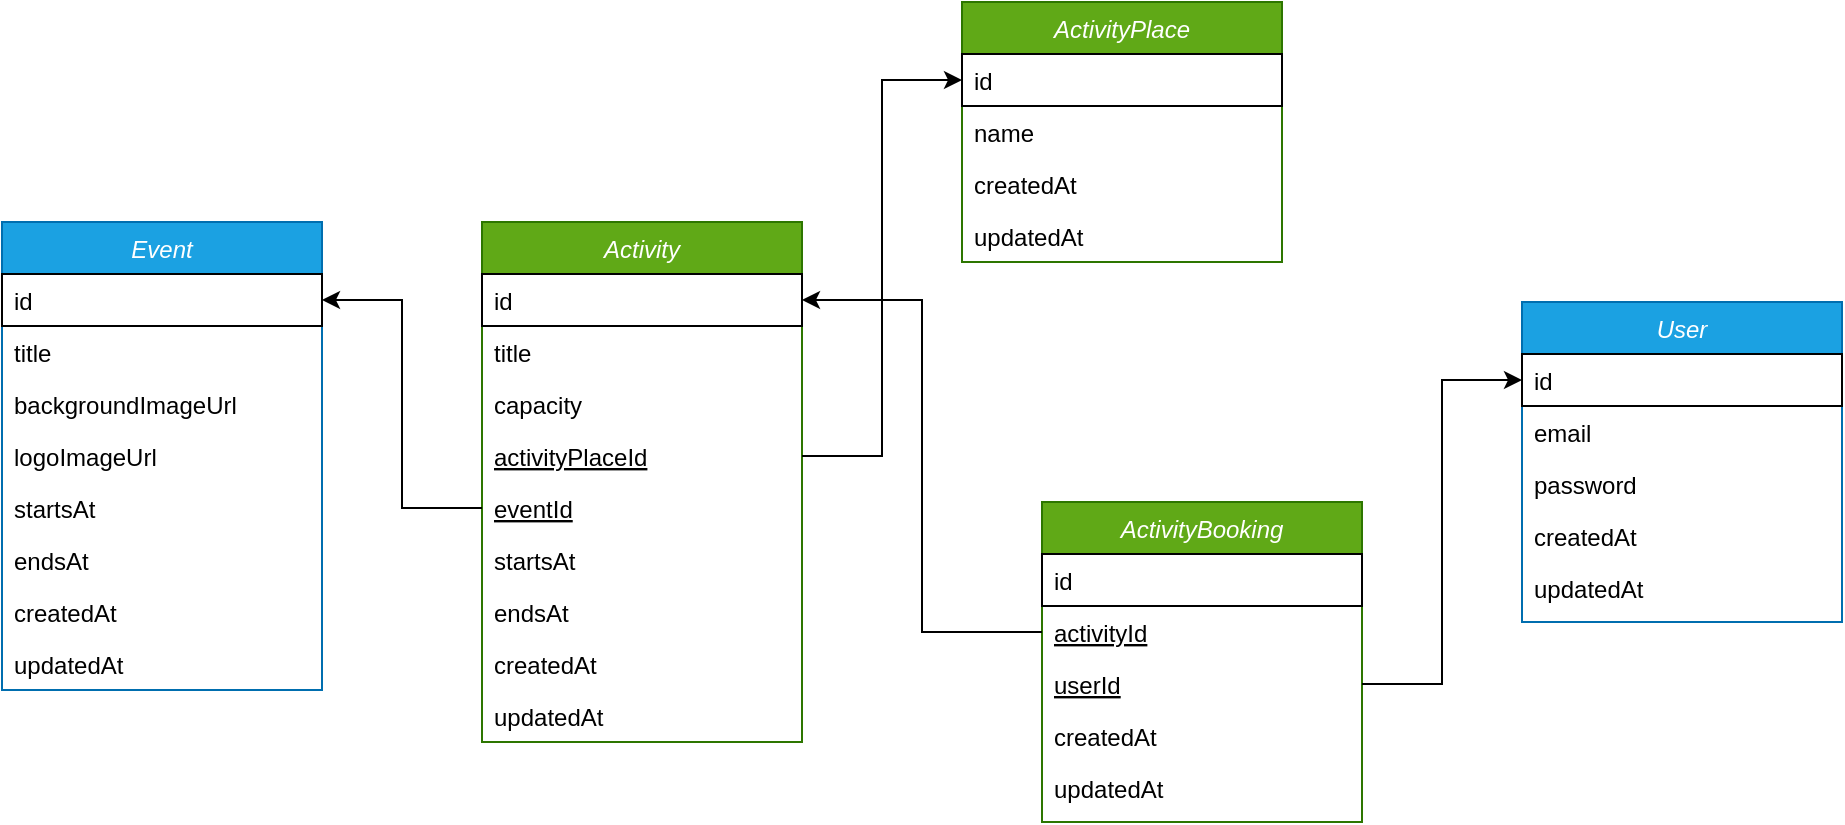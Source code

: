 <mxfile version="21.3.3" type="github">
  <diagram id="C5RBs43oDa-KdzZeNtuy" name="Page-1">
    <mxGraphModel dx="639" dy="990" grid="1" gridSize="10" guides="1" tooltips="1" connect="1" arrows="1" fold="1" page="1" pageScale="1" pageWidth="1169" pageHeight="827" math="0" shadow="0">
      <root>
        <mxCell id="WIyWlLk6GJQsqaUBKTNV-0" />
        <mxCell id="WIyWlLk6GJQsqaUBKTNV-1" parent="WIyWlLk6GJQsqaUBKTNV-0" />
        <mxCell id="zkfFHV4jXpPFQw0GAbJ--0" value="Event" style="swimlane;fontStyle=2;align=center;verticalAlign=top;childLayout=stackLayout;horizontal=1;startSize=26;horizontalStack=0;resizeParent=1;resizeLast=0;collapsible=1;marginBottom=0;rounded=0;shadow=0;strokeWidth=1;fillColor=#1ba1e2;fontColor=#ffffff;strokeColor=#006EAF;" parent="WIyWlLk6GJQsqaUBKTNV-1" vertex="1">
          <mxGeometry x="120" y="200" width="160" height="234" as="geometry">
            <mxRectangle x="230" y="140" width="160" height="26" as="alternateBounds" />
          </mxGeometry>
        </mxCell>
        <mxCell id="zkfFHV4jXpPFQw0GAbJ--1" value="id" style="text;align=left;verticalAlign=top;spacingLeft=4;spacingRight=4;overflow=hidden;rotatable=0;points=[[0,0.5],[1,0.5]];portConstraint=eastwest;strokeColor=default;" parent="zkfFHV4jXpPFQw0GAbJ--0" vertex="1">
          <mxGeometry y="26" width="160" height="26" as="geometry" />
        </mxCell>
        <mxCell id="zkfFHV4jXpPFQw0GAbJ--2" value="title" style="text;align=left;verticalAlign=top;spacingLeft=4;spacingRight=4;overflow=hidden;rotatable=0;points=[[0,0.5],[1,0.5]];portConstraint=eastwest;rounded=0;shadow=0;html=0;" parent="zkfFHV4jXpPFQw0GAbJ--0" vertex="1">
          <mxGeometry y="52" width="160" height="26" as="geometry" />
        </mxCell>
        <mxCell id="zkfFHV4jXpPFQw0GAbJ--3" value="backgroundImageUrl" style="text;align=left;verticalAlign=top;spacingLeft=4;spacingRight=4;overflow=hidden;rotatable=0;points=[[0,0.5],[1,0.5]];portConstraint=eastwest;rounded=0;shadow=0;html=0;" parent="zkfFHV4jXpPFQw0GAbJ--0" vertex="1">
          <mxGeometry y="78" width="160" height="26" as="geometry" />
        </mxCell>
        <mxCell id="OQCyUuNYwAbg_I6WzcC7-18" value="logoImageUrl" style="text;align=left;verticalAlign=top;spacingLeft=4;spacingRight=4;overflow=hidden;rotatable=0;points=[[0,0.5],[1,0.5]];portConstraint=eastwest;rounded=0;shadow=0;html=0;" parent="zkfFHV4jXpPFQw0GAbJ--0" vertex="1">
          <mxGeometry y="104" width="160" height="26" as="geometry" />
        </mxCell>
        <mxCell id="OQCyUuNYwAbg_I6WzcC7-19" value="startsAt" style="text;align=left;verticalAlign=top;spacingLeft=4;spacingRight=4;overflow=hidden;rotatable=0;points=[[0,0.5],[1,0.5]];portConstraint=eastwest;rounded=0;shadow=0;html=0;" parent="zkfFHV4jXpPFQw0GAbJ--0" vertex="1">
          <mxGeometry y="130" width="160" height="26" as="geometry" />
        </mxCell>
        <mxCell id="OQCyUuNYwAbg_I6WzcC7-20" value="endsAt" style="text;align=left;verticalAlign=top;spacingLeft=4;spacingRight=4;overflow=hidden;rotatable=0;points=[[0,0.5],[1,0.5]];portConstraint=eastwest;rounded=0;shadow=0;html=0;" parent="zkfFHV4jXpPFQw0GAbJ--0" vertex="1">
          <mxGeometry y="156" width="160" height="26" as="geometry" />
        </mxCell>
        <mxCell id="OQCyUuNYwAbg_I6WzcC7-21" value="createdAt" style="text;align=left;verticalAlign=top;spacingLeft=4;spacingRight=4;overflow=hidden;rotatable=0;points=[[0,0.5],[1,0.5]];portConstraint=eastwest;rounded=0;shadow=0;html=0;" parent="zkfFHV4jXpPFQw0GAbJ--0" vertex="1">
          <mxGeometry y="182" width="160" height="26" as="geometry" />
        </mxCell>
        <mxCell id="OQCyUuNYwAbg_I6WzcC7-22" value="updatedAt" style="text;align=left;verticalAlign=top;spacingLeft=4;spacingRight=4;overflow=hidden;rotatable=0;points=[[0,0.5],[1,0.5]];portConstraint=eastwest;rounded=0;shadow=0;html=0;" parent="zkfFHV4jXpPFQw0GAbJ--0" vertex="1">
          <mxGeometry y="208" width="160" height="26" as="geometry" />
        </mxCell>
        <mxCell id="OQCyUuNYwAbg_I6WzcC7-23" value="Activity" style="swimlane;fontStyle=2;align=center;verticalAlign=top;childLayout=stackLayout;horizontal=1;startSize=26;horizontalStack=0;resizeParent=1;resizeLast=0;collapsible=1;marginBottom=0;rounded=0;shadow=0;strokeWidth=1;fillColor=#60a917;fontColor=#ffffff;strokeColor=#2D7600;" parent="WIyWlLk6GJQsqaUBKTNV-1" vertex="1">
          <mxGeometry x="360" y="200" width="160" height="260" as="geometry">
            <mxRectangle x="230" y="140" width="160" height="26" as="alternateBounds" />
          </mxGeometry>
        </mxCell>
        <mxCell id="OQCyUuNYwAbg_I6WzcC7-24" value="id" style="text;align=left;verticalAlign=top;spacingLeft=4;spacingRight=4;overflow=hidden;rotatable=0;points=[[0,0.5],[1,0.5]];portConstraint=eastwest;strokeColor=default;" parent="OQCyUuNYwAbg_I6WzcC7-23" vertex="1">
          <mxGeometry y="26" width="160" height="26" as="geometry" />
        </mxCell>
        <mxCell id="OQCyUuNYwAbg_I6WzcC7-25" value="title" style="text;align=left;verticalAlign=top;spacingLeft=4;spacingRight=4;overflow=hidden;rotatable=0;points=[[0,0.5],[1,0.5]];portConstraint=eastwest;rounded=0;shadow=0;html=0;" parent="OQCyUuNYwAbg_I6WzcC7-23" vertex="1">
          <mxGeometry y="52" width="160" height="26" as="geometry" />
        </mxCell>
        <mxCell id="OQCyUuNYwAbg_I6WzcC7-43" value="capacity" style="text;align=left;verticalAlign=top;spacingLeft=4;spacingRight=4;overflow=hidden;rotatable=0;points=[[0,0.5],[1,0.5]];portConstraint=eastwest;rounded=0;shadow=0;html=0;" parent="OQCyUuNYwAbg_I6WzcC7-23" vertex="1">
          <mxGeometry y="78" width="160" height="26" as="geometry" />
        </mxCell>
        <mxCell id="OQCyUuNYwAbg_I6WzcC7-63" value="activityPlaceId" style="text;align=left;verticalAlign=top;spacingLeft=4;spacingRight=4;overflow=hidden;rotatable=0;points=[[0,0.5],[1,0.5]];portConstraint=eastwest;rounded=0;shadow=0;html=0;fontStyle=4" parent="OQCyUuNYwAbg_I6WzcC7-23" vertex="1">
          <mxGeometry y="104" width="160" height="26" as="geometry" />
        </mxCell>
        <mxCell id="OQCyUuNYwAbg_I6WzcC7-32" value="eventId" style="text;align=left;verticalAlign=top;spacingLeft=4;spacingRight=4;overflow=hidden;rotatable=0;points=[[0,0.5],[1,0.5]];portConstraint=eastwest;rounded=0;shadow=0;html=0;fontStyle=4" parent="OQCyUuNYwAbg_I6WzcC7-23" vertex="1">
          <mxGeometry y="130" width="160" height="26" as="geometry" />
        </mxCell>
        <mxCell id="OQCyUuNYwAbg_I6WzcC7-28" value="startsAt" style="text;align=left;verticalAlign=top;spacingLeft=4;spacingRight=4;overflow=hidden;rotatable=0;points=[[0,0.5],[1,0.5]];portConstraint=eastwest;rounded=0;shadow=0;html=0;" parent="OQCyUuNYwAbg_I6WzcC7-23" vertex="1">
          <mxGeometry y="156" width="160" height="26" as="geometry" />
        </mxCell>
        <mxCell id="OQCyUuNYwAbg_I6WzcC7-29" value="endsAt" style="text;align=left;verticalAlign=top;spacingLeft=4;spacingRight=4;overflow=hidden;rotatable=0;points=[[0,0.5],[1,0.5]];portConstraint=eastwest;rounded=0;shadow=0;html=0;" parent="OQCyUuNYwAbg_I6WzcC7-23" vertex="1">
          <mxGeometry y="182" width="160" height="26" as="geometry" />
        </mxCell>
        <mxCell id="OQCyUuNYwAbg_I6WzcC7-30" value="createdAt" style="text;align=left;verticalAlign=top;spacingLeft=4;spacingRight=4;overflow=hidden;rotatable=0;points=[[0,0.5],[1,0.5]];portConstraint=eastwest;rounded=0;shadow=0;html=0;" parent="OQCyUuNYwAbg_I6WzcC7-23" vertex="1">
          <mxGeometry y="208" width="160" height="26" as="geometry" />
        </mxCell>
        <mxCell id="OQCyUuNYwAbg_I6WzcC7-31" value="updatedAt" style="text;align=left;verticalAlign=top;spacingLeft=4;spacingRight=4;overflow=hidden;rotatable=0;points=[[0,0.5],[1,0.5]];portConstraint=eastwest;rounded=0;shadow=0;html=0;" parent="OQCyUuNYwAbg_I6WzcC7-23" vertex="1">
          <mxGeometry y="234" width="160" height="26" as="geometry" />
        </mxCell>
        <mxCell id="OQCyUuNYwAbg_I6WzcC7-33" style="edgeStyle=orthogonalEdgeStyle;rounded=0;orthogonalLoop=1;jettySize=auto;html=1;exitX=0;exitY=0.5;exitDx=0;exitDy=0;entryX=1;entryY=0.5;entryDx=0;entryDy=0;" parent="WIyWlLk6GJQsqaUBKTNV-1" source="OQCyUuNYwAbg_I6WzcC7-32" target="zkfFHV4jXpPFQw0GAbJ--1" edge="1">
          <mxGeometry relative="1" as="geometry" />
        </mxCell>
        <mxCell id="OQCyUuNYwAbg_I6WzcC7-34" value="ActivityPlace" style="swimlane;fontStyle=2;align=center;verticalAlign=top;childLayout=stackLayout;horizontal=1;startSize=26;horizontalStack=0;resizeParent=1;resizeLast=0;collapsible=1;marginBottom=0;rounded=0;shadow=0;strokeWidth=1;fillColor=#60a917;fontColor=#ffffff;strokeColor=#2D7600;" parent="WIyWlLk6GJQsqaUBKTNV-1" vertex="1">
          <mxGeometry x="600" y="90" width="160" height="130" as="geometry">
            <mxRectangle x="230" y="140" width="160" height="26" as="alternateBounds" />
          </mxGeometry>
        </mxCell>
        <mxCell id="OQCyUuNYwAbg_I6WzcC7-35" value="id" style="text;align=left;verticalAlign=top;spacingLeft=4;spacingRight=4;overflow=hidden;rotatable=0;points=[[0,0.5],[1,0.5]];portConstraint=eastwest;strokeColor=default;" parent="OQCyUuNYwAbg_I6WzcC7-34" vertex="1">
          <mxGeometry y="26" width="160" height="26" as="geometry" />
        </mxCell>
        <mxCell id="OQCyUuNYwAbg_I6WzcC7-36" value="name" style="text;align=left;verticalAlign=top;spacingLeft=4;spacingRight=4;overflow=hidden;rotatable=0;points=[[0,0.5],[1,0.5]];portConstraint=eastwest;rounded=0;shadow=0;html=0;" parent="OQCyUuNYwAbg_I6WzcC7-34" vertex="1">
          <mxGeometry y="52" width="160" height="26" as="geometry" />
        </mxCell>
        <mxCell id="OQCyUuNYwAbg_I6WzcC7-40" value="createdAt" style="text;align=left;verticalAlign=top;spacingLeft=4;spacingRight=4;overflow=hidden;rotatable=0;points=[[0,0.5],[1,0.5]];portConstraint=eastwest;rounded=0;shadow=0;html=0;" parent="OQCyUuNYwAbg_I6WzcC7-34" vertex="1">
          <mxGeometry y="78" width="160" height="26" as="geometry" />
        </mxCell>
        <mxCell id="OQCyUuNYwAbg_I6WzcC7-41" value="updatedAt" style="text;align=left;verticalAlign=top;spacingLeft=4;spacingRight=4;overflow=hidden;rotatable=0;points=[[0,0.5],[1,0.5]];portConstraint=eastwest;rounded=0;shadow=0;html=0;" parent="OQCyUuNYwAbg_I6WzcC7-34" vertex="1">
          <mxGeometry y="104" width="160" height="26" as="geometry" />
        </mxCell>
        <mxCell id="OQCyUuNYwAbg_I6WzcC7-44" value="ActivityBooking" style="swimlane;fontStyle=2;align=center;verticalAlign=top;childLayout=stackLayout;horizontal=1;startSize=26;horizontalStack=0;resizeParent=1;resizeLast=0;collapsible=1;marginBottom=0;rounded=0;shadow=0;strokeWidth=1;fillColor=#60a917;fontColor=#ffffff;strokeColor=#2D7600;" parent="WIyWlLk6GJQsqaUBKTNV-1" vertex="1">
          <mxGeometry x="640" y="340" width="160" height="160" as="geometry">
            <mxRectangle x="230" y="140" width="160" height="26" as="alternateBounds" />
          </mxGeometry>
        </mxCell>
        <mxCell id="OQCyUuNYwAbg_I6WzcC7-45" value="id" style="text;align=left;verticalAlign=top;spacingLeft=4;spacingRight=4;overflow=hidden;rotatable=0;points=[[0,0.5],[1,0.5]];portConstraint=eastwest;strokeColor=default;" parent="OQCyUuNYwAbg_I6WzcC7-44" vertex="1">
          <mxGeometry y="26" width="160" height="26" as="geometry" />
        </mxCell>
        <mxCell id="OQCyUuNYwAbg_I6WzcC7-47" value="activityId" style="text;align=left;verticalAlign=top;spacingLeft=4;spacingRight=4;overflow=hidden;rotatable=0;points=[[0,0.5],[1,0.5]];portConstraint=eastwest;rounded=0;shadow=0;html=0;fontStyle=4" parent="OQCyUuNYwAbg_I6WzcC7-44" vertex="1">
          <mxGeometry y="52" width="160" height="26" as="geometry" />
        </mxCell>
        <mxCell id="OQCyUuNYwAbg_I6WzcC7-51" value="userId" style="text;align=left;verticalAlign=top;spacingLeft=4;spacingRight=4;overflow=hidden;rotatable=0;points=[[0,0.5],[1,0.5]];portConstraint=eastwest;rounded=0;shadow=0;html=0;fontStyle=4" parent="OQCyUuNYwAbg_I6WzcC7-44" vertex="1">
          <mxGeometry y="78" width="160" height="26" as="geometry" />
        </mxCell>
        <mxCell id="OQCyUuNYwAbg_I6WzcC7-48" value="createdAt" style="text;align=left;verticalAlign=top;spacingLeft=4;spacingRight=4;overflow=hidden;rotatable=0;points=[[0,0.5],[1,0.5]];portConstraint=eastwest;rounded=0;shadow=0;html=0;" parent="OQCyUuNYwAbg_I6WzcC7-44" vertex="1">
          <mxGeometry y="104" width="160" height="26" as="geometry" />
        </mxCell>
        <mxCell id="OQCyUuNYwAbg_I6WzcC7-49" value="updatedAt" style="text;align=left;verticalAlign=top;spacingLeft=4;spacingRight=4;overflow=hidden;rotatable=0;points=[[0,0.5],[1,0.5]];portConstraint=eastwest;rounded=0;shadow=0;html=0;" parent="OQCyUuNYwAbg_I6WzcC7-44" vertex="1">
          <mxGeometry y="130" width="160" height="26" as="geometry" />
        </mxCell>
        <mxCell id="OQCyUuNYwAbg_I6WzcC7-50" style="edgeStyle=orthogonalEdgeStyle;rounded=0;orthogonalLoop=1;jettySize=auto;html=1;exitX=0;exitY=0.5;exitDx=0;exitDy=0;entryX=1;entryY=0.5;entryDx=0;entryDy=0;" parent="WIyWlLk6GJQsqaUBKTNV-1" source="OQCyUuNYwAbg_I6WzcC7-47" target="OQCyUuNYwAbg_I6WzcC7-24" edge="1">
          <mxGeometry relative="1" as="geometry" />
        </mxCell>
        <mxCell id="OQCyUuNYwAbg_I6WzcC7-52" value="User" style="swimlane;fontStyle=2;align=center;verticalAlign=top;childLayout=stackLayout;horizontal=1;startSize=26;horizontalStack=0;resizeParent=1;resizeLast=0;collapsible=1;marginBottom=0;rounded=0;shadow=0;strokeWidth=1;fillColor=#1ba1e2;fontColor=#ffffff;strokeColor=#006EAF;" parent="WIyWlLk6GJQsqaUBKTNV-1" vertex="1">
          <mxGeometry x="880" y="240" width="160" height="160" as="geometry">
            <mxRectangle x="230" y="140" width="160" height="26" as="alternateBounds" />
          </mxGeometry>
        </mxCell>
        <mxCell id="OQCyUuNYwAbg_I6WzcC7-53" value="id" style="text;align=left;verticalAlign=top;spacingLeft=4;spacingRight=4;overflow=hidden;rotatable=0;points=[[0,0.5],[1,0.5]];portConstraint=eastwest;strokeColor=default;" parent="OQCyUuNYwAbg_I6WzcC7-52" vertex="1">
          <mxGeometry y="26" width="160" height="26" as="geometry" />
        </mxCell>
        <mxCell id="OQCyUuNYwAbg_I6WzcC7-54" value="email" style="text;align=left;verticalAlign=top;spacingLeft=4;spacingRight=4;overflow=hidden;rotatable=0;points=[[0,0.5],[1,0.5]];portConstraint=eastwest;rounded=0;shadow=0;html=0;" parent="OQCyUuNYwAbg_I6WzcC7-52" vertex="1">
          <mxGeometry y="52" width="160" height="26" as="geometry" />
        </mxCell>
        <mxCell id="OQCyUuNYwAbg_I6WzcC7-55" value="password" style="text;align=left;verticalAlign=top;spacingLeft=4;spacingRight=4;overflow=hidden;rotatable=0;points=[[0,0.5],[1,0.5]];portConstraint=eastwest;rounded=0;shadow=0;html=0;fontStyle=0" parent="OQCyUuNYwAbg_I6WzcC7-52" vertex="1">
          <mxGeometry y="78" width="160" height="26" as="geometry" />
        </mxCell>
        <mxCell id="OQCyUuNYwAbg_I6WzcC7-56" value="createdAt" style="text;align=left;verticalAlign=top;spacingLeft=4;spacingRight=4;overflow=hidden;rotatable=0;points=[[0,0.5],[1,0.5]];portConstraint=eastwest;rounded=0;shadow=0;html=0;" parent="OQCyUuNYwAbg_I6WzcC7-52" vertex="1">
          <mxGeometry y="104" width="160" height="26" as="geometry" />
        </mxCell>
        <mxCell id="OQCyUuNYwAbg_I6WzcC7-57" value="updatedAt" style="text;align=left;verticalAlign=top;spacingLeft=4;spacingRight=4;overflow=hidden;rotatable=0;points=[[0,0.5],[1,0.5]];portConstraint=eastwest;rounded=0;shadow=0;html=0;" parent="OQCyUuNYwAbg_I6WzcC7-52" vertex="1">
          <mxGeometry y="130" width="160" height="26" as="geometry" />
        </mxCell>
        <mxCell id="OQCyUuNYwAbg_I6WzcC7-64" style="edgeStyle=orthogonalEdgeStyle;rounded=0;orthogonalLoop=1;jettySize=auto;html=1;exitX=1;exitY=0.5;exitDx=0;exitDy=0;entryX=0;entryY=0.5;entryDx=0;entryDy=0;" parent="WIyWlLk6GJQsqaUBKTNV-1" source="OQCyUuNYwAbg_I6WzcC7-63" target="OQCyUuNYwAbg_I6WzcC7-35" edge="1">
          <mxGeometry relative="1" as="geometry" />
        </mxCell>
        <mxCell id="XiTku4lNpGAKqefdxkwF-1" style="edgeStyle=orthogonalEdgeStyle;rounded=0;orthogonalLoop=1;jettySize=auto;html=1;exitX=1;exitY=0.5;exitDx=0;exitDy=0;entryX=0;entryY=0.5;entryDx=0;entryDy=0;" parent="WIyWlLk6GJQsqaUBKTNV-1" source="OQCyUuNYwAbg_I6WzcC7-51" target="OQCyUuNYwAbg_I6WzcC7-53" edge="1">
          <mxGeometry relative="1" as="geometry" />
        </mxCell>
      </root>
    </mxGraphModel>
  </diagram>
</mxfile>
